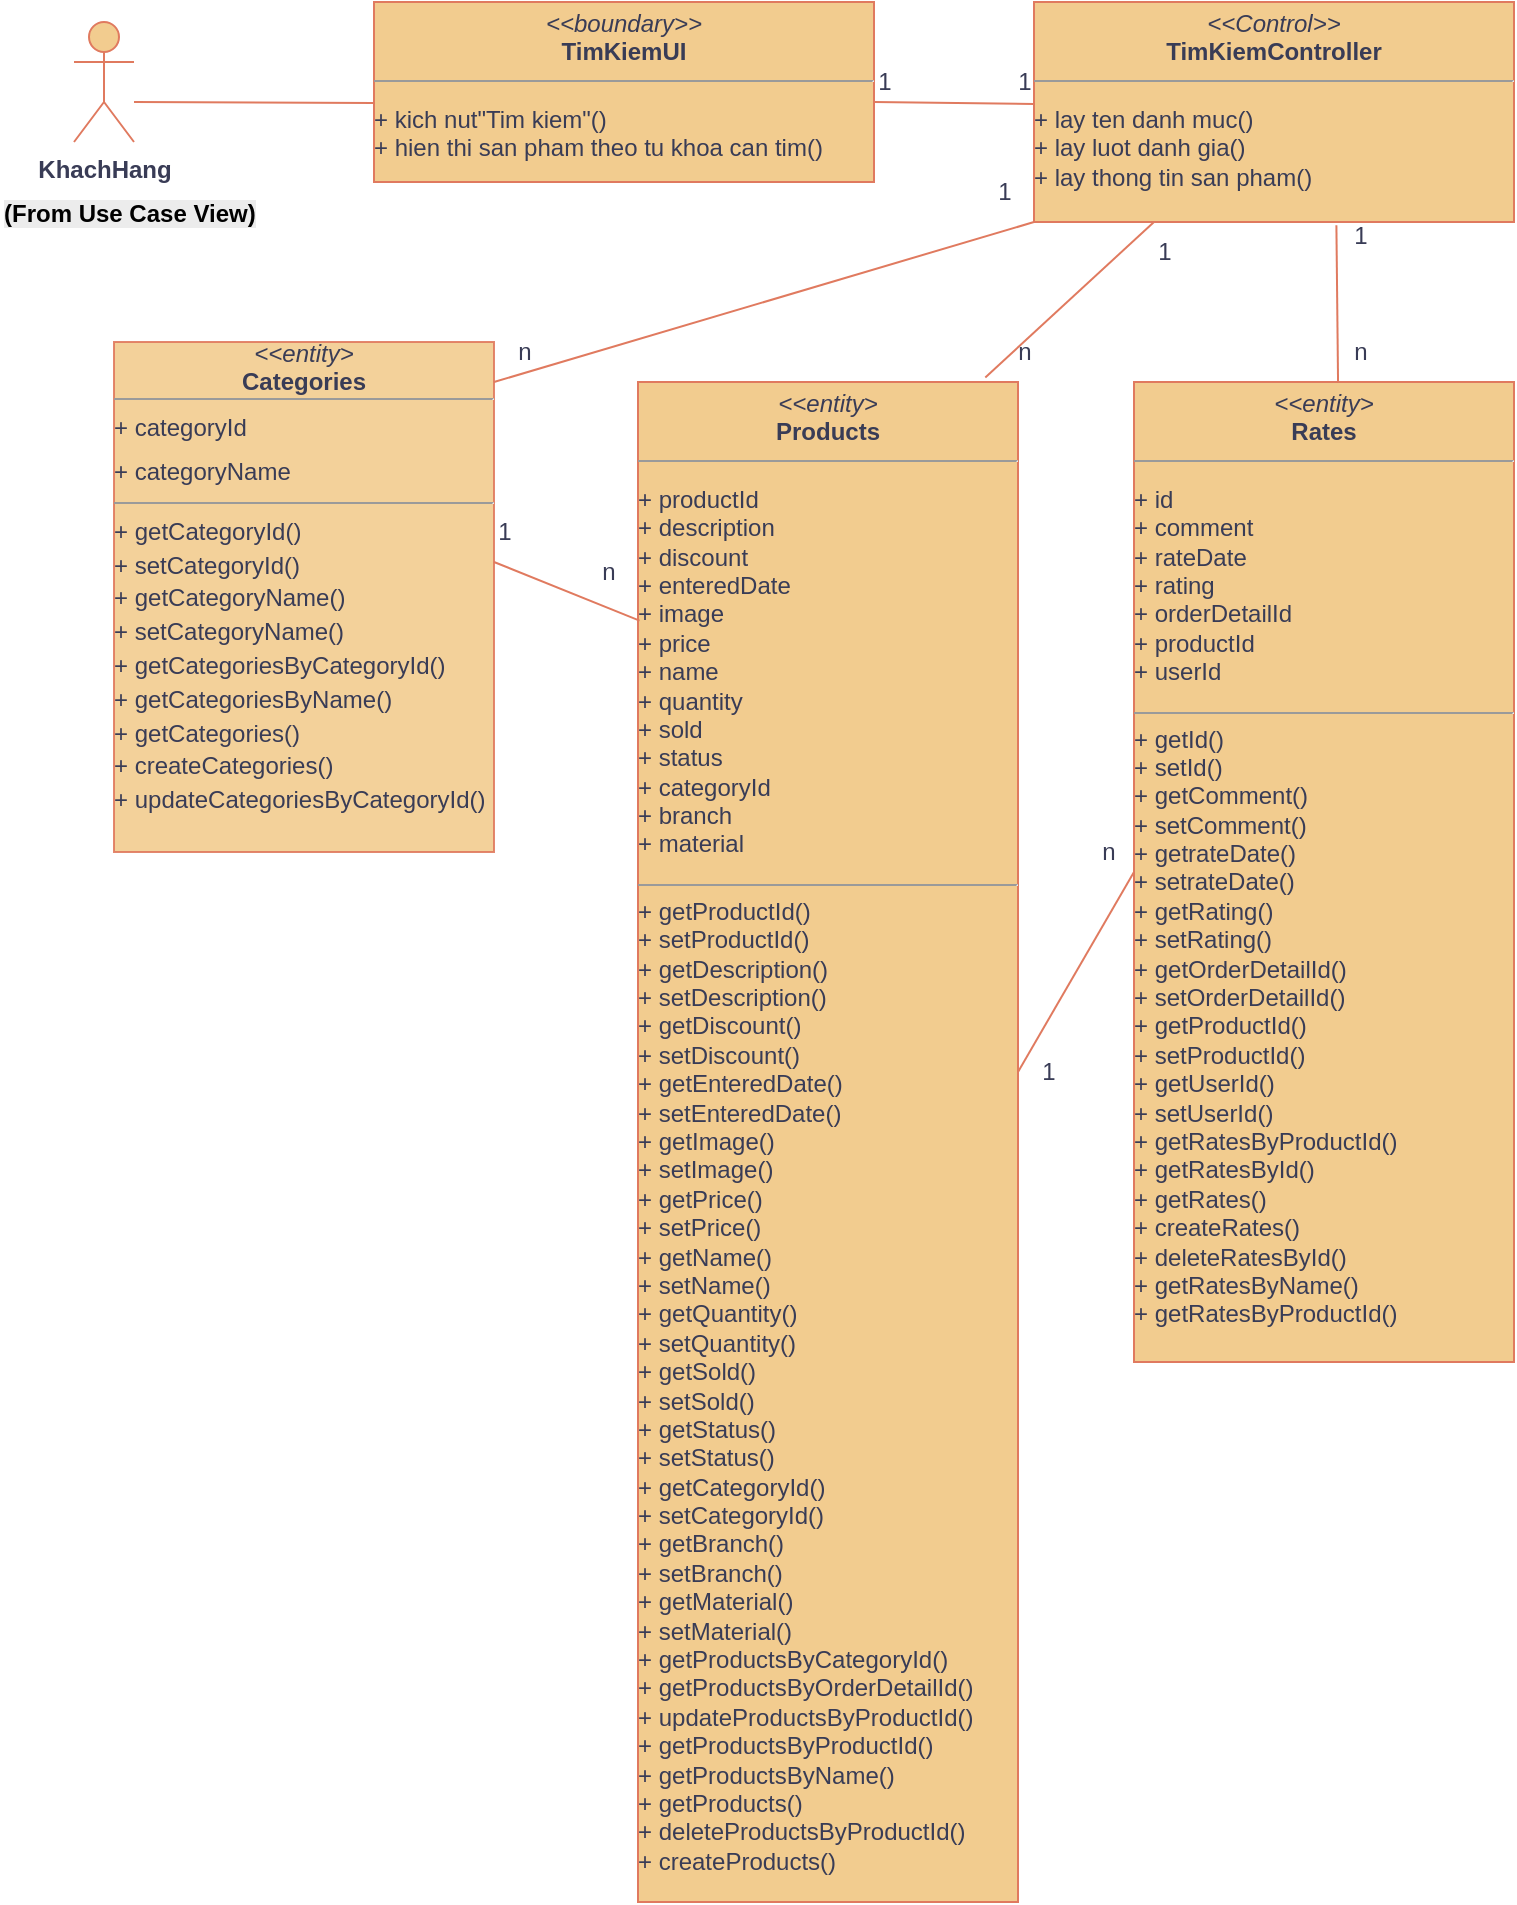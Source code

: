 <mxfile version="27.0.6">
  <diagram name="Trang-1" id="qXs11BSt1elTpoijfAks">
    <mxGraphModel grid="1" page="1" gridSize="10" guides="1" tooltips="1" connect="1" arrows="1" fold="1" pageScale="1" pageWidth="827" pageHeight="1169" math="0" shadow="0">
      <root>
        <mxCell id="0" />
        <mxCell id="1" parent="0" />
        <mxCell id="wQcn_tR6e5DafCpMi01z-1" value="&lt;p style=&quot;margin:0px;margin-top:4px;text-align:center;&quot;&gt;&lt;i&gt;&amp;lt;&amp;lt;boundary&amp;gt;&amp;gt;&lt;/i&gt;&lt;br&gt;&lt;b&gt;TimKiemUI&lt;/b&gt;&lt;/p&gt;&lt;hr size=&quot;1&quot;&gt;&lt;p style=&quot;white-space: pre-wrap;&quot; dir=&quot;auto&quot;&gt;+ kich nut&quot;Tim kiem&quot;()&lt;br&gt;+ hien thi san pham theo tu khoa can tim()&lt;br&gt;&lt;br&gt;&lt;/p&gt;&lt;p style=&quot;white-space: pre-wrap;&quot; dir=&quot;auto&quot;&gt;&lt;br&gt;&lt;/p&gt;&lt;p style=&quot;white-space: pre-wrap;&quot; dir=&quot;auto&quot;&gt;&lt;br&gt;&lt;/p&gt;&lt;p style=&quot;margin:0px;margin-left:4px;&quot;&gt;&lt;br&gt;&lt;/p&gt;" style="verticalAlign=top;align=left;overflow=fill;fontSize=12;fontFamily=Helvetica;html=1;rounded=0;shadow=0;comic=0;labelBackgroundColor=none;strokeWidth=1;fillColor=#F2CC8F;strokeColor=#E07A5F;fontColor=#393C56;" vertex="1" parent="1">
          <mxGeometry x="187" y="50" width="250" height="90" as="geometry" />
        </mxCell>
        <mxCell id="wQcn_tR6e5DafCpMi01z-2" value="&lt;p style=&quot;margin:0px;margin-top:4px;text-align:center;&quot;&gt;&lt;i&gt;&amp;lt;&amp;lt;entity&amp;gt;&lt;/i&gt;&lt;br&gt;&lt;b&gt;Rates&lt;/b&gt;&lt;/p&gt;&lt;hr size=&quot;1&quot;&gt;&lt;p style=&quot;&quot; dir=&quot;auto&quot;&gt;&lt;span style=&quot;white-space: pre-wrap;&quot;&gt;+ id  &lt;br/&gt;+ comment  &lt;br/&gt;+ rateDate  &lt;br/&gt;+ rating  &lt;br/&gt;+ orderDetailId  &lt;br/&gt;+ productId  &lt;br/&gt;+ userId  &lt;/span&gt;&lt;/p&gt;&lt;hr size=&quot;1&quot;&gt;&lt;div&gt;+ getId()&amp;nbsp;&amp;nbsp;&lt;/div&gt;&lt;div&gt;+ setId()&amp;nbsp;&amp;nbsp;&lt;/div&gt;&lt;div&gt;+ getComment()&amp;nbsp;&amp;nbsp;&lt;/div&gt;&lt;div&gt;+ setComment()&amp;nbsp;&amp;nbsp;&lt;/div&gt;&lt;div&gt;+ getrateDate()&amp;nbsp;&amp;nbsp;&lt;/div&gt;&lt;div&gt;+ setrateDate()&amp;nbsp;&amp;nbsp;&lt;/div&gt;&lt;div&gt;+ getRating()&amp;nbsp;&amp;nbsp;&lt;/div&gt;&lt;div&gt;+ setRating()&amp;nbsp;&amp;nbsp;&lt;/div&gt;&lt;div&gt;+ getOrderDetailId()&amp;nbsp;&amp;nbsp;&lt;/div&gt;&lt;div&gt;+ setOrderDetailId()&amp;nbsp;&amp;nbsp;&lt;/div&gt;&lt;div&gt;+ getProductId()&amp;nbsp;&amp;nbsp;&lt;/div&gt;&lt;div&gt;+ setProductId()&amp;nbsp;&amp;nbsp;&lt;/div&gt;&lt;div&gt;+ getUserId()&amp;nbsp;&amp;nbsp;&lt;/div&gt;&lt;div&gt;+ setUserId()&amp;nbsp;&amp;nbsp;&lt;/div&gt;&lt;div&gt;+ getRatesByProductId()&amp;nbsp;&amp;nbsp;&lt;/div&gt;&lt;div&gt;+ getRatesById()&amp;nbsp;&amp;nbsp;&lt;/div&gt;&lt;div&gt;+ getRates()&amp;nbsp;&amp;nbsp;&lt;/div&gt;&lt;div&gt;+ createRates()&amp;nbsp;&amp;nbsp;&lt;/div&gt;&lt;div&gt;+ deleteRatesById()&amp;nbsp;&amp;nbsp;&lt;/div&gt;&lt;div&gt;+ getRatesByName()&amp;nbsp;&amp;nbsp;&lt;/div&gt;&lt;div&gt;+ getRatesByProductId()&lt;/div&gt;&lt;div&gt;&lt;br&gt;&lt;p style=&quot;white-space: pre-wrap;&quot; dir=&quot;auto&quot;&gt;&lt;br&gt;&lt;/p&gt;&lt;/div&gt;" style="verticalAlign=top;align=left;overflow=fill;fontSize=12;fontFamily=Helvetica;html=1;rounded=0;shadow=0;comic=0;labelBackgroundColor=none;strokeWidth=1;fillColor=#F2CC8F;strokeColor=#E07A5F;fontColor=#393C56;" vertex="1" parent="1">
          <mxGeometry x="567" y="240" width="190" height="490" as="geometry" />
        </mxCell>
        <mxCell id="wQcn_tR6e5DafCpMi01z-3" value="&lt;p style=&quot;margin:0px;margin-top:4px;text-align:center;&quot;&gt;&lt;i&gt;&amp;lt;&amp;lt;Control&amp;gt;&amp;gt;&lt;/i&gt;&lt;br&gt;&lt;b&gt;TimKiem&lt;/b&gt;&lt;b&gt;Controller&lt;/b&gt;&lt;/p&gt;&lt;hr size=&quot;1&quot;&gt;&lt;p style=&quot;&quot; dir=&quot;auto&quot;&gt;&lt;span style=&quot;white-space: pre-wrap;&quot;&gt;+ lay ten danh muc()  &lt;br/&gt;+ lay luot danh gia()  &lt;br/&gt;+ lay thong tin san pham()  &lt;/span&gt;&lt;/p&gt;&lt;p style=&quot;white-space: pre-wrap;&quot; dir=&quot;auto&quot;&gt;&lt;/p&gt;&lt;p style=&quot;white-space: pre-wrap;&quot; dir=&quot;auto&quot;&gt;&lt;br&gt;&lt;/p&gt;&lt;p style=&quot;margin:0px;margin-left:4px;&quot;&gt;&lt;br&gt;&lt;/p&gt;" style="verticalAlign=top;align=left;overflow=fill;fontSize=12;fontFamily=Helvetica;html=1;rounded=0;shadow=0;comic=0;labelBackgroundColor=none;strokeWidth=1;fillColor=#F2CC8F;strokeColor=#E07A5F;fontColor=#393C56;" vertex="1" parent="1">
          <mxGeometry x="517" y="50" width="240" height="110" as="geometry" />
        </mxCell>
        <mxCell id="wQcn_tR6e5DafCpMi01z-4" value="&lt;b&gt;KhachHang&lt;/b&gt;" style="shape=umlActor;verticalLabelPosition=bottom;verticalAlign=top;html=1;outlineConnect=0;textShadow=0;labelBorderColor=none;labelBackgroundColor=none;fillColor=#F2CC8F;strokeColor=#E07A5F;fontColor=#393C56;" vertex="1" parent="1">
          <mxGeometry x="37" y="60" width="30" height="60" as="geometry" />
        </mxCell>
        <mxCell id="wQcn_tR6e5DafCpMi01z-5" value="" style="endArrow=none;html=1;rounded=0;labelBackgroundColor=none;fontColor=default;strokeColor=#E07A5F;" edge="1" parent="1">
          <mxGeometry relative="1" as="geometry">
            <mxPoint x="67" y="100" as="sourcePoint" />
            <mxPoint x="187" y="100.5" as="targetPoint" />
          </mxGeometry>
        </mxCell>
        <mxCell id="wQcn_tR6e5DafCpMi01z-6" value="" style="endArrow=none;html=1;rounded=0;labelBackgroundColor=none;fontColor=default;strokeColor=#E07A5F;" edge="1" parent="1">
          <mxGeometry relative="1" as="geometry">
            <mxPoint x="437" y="100" as="sourcePoint" />
            <mxPoint x="517" y="101" as="targetPoint" />
          </mxGeometry>
        </mxCell>
        <mxCell id="wQcn_tR6e5DafCpMi01z-7" value="1" style="text;html=1;align=center;verticalAlign=middle;resizable=0;points=[];autosize=1;strokeColor=none;fillColor=none;labelBackgroundColor=none;fontColor=#393C56;" vertex="1" parent="1">
          <mxGeometry x="427" y="75" width="30" height="30" as="geometry" />
        </mxCell>
        <mxCell id="wQcn_tR6e5DafCpMi01z-8" value="1" style="text;html=1;align=center;verticalAlign=middle;resizable=0;points=[];autosize=1;strokeColor=none;fillColor=none;labelBackgroundColor=none;fontColor=#393C56;" vertex="1" parent="1">
          <mxGeometry x="497" y="75" width="30" height="30" as="geometry" />
        </mxCell>
        <mxCell id="wQcn_tR6e5DafCpMi01z-9" value="" style="endArrow=none;html=1;rounded=0;entryX=0.537;entryY=0.001;entryDx=0;entryDy=0;entryPerimeter=0;exitX=0.63;exitY=1.015;exitDx=0;exitDy=0;exitPerimeter=0;labelBackgroundColor=none;fontColor=default;strokeColor=#E07A5F;" edge="1" parent="1" source="wQcn_tR6e5DafCpMi01z-3" target="wQcn_tR6e5DafCpMi01z-2">
          <mxGeometry relative="1" as="geometry">
            <mxPoint x="669" y="170" as="sourcePoint" />
            <mxPoint x="677" y="153.5" as="targetPoint" />
          </mxGeometry>
        </mxCell>
        <mxCell id="wQcn_tR6e5DafCpMi01z-10" value="1" style="text;html=1;align=center;verticalAlign=middle;resizable=0;points=[];autosize=1;strokeColor=none;fillColor=none;labelBackgroundColor=none;fontColor=#393C56;" vertex="1" parent="1">
          <mxGeometry x="665" y="152" width="30" height="30" as="geometry" />
        </mxCell>
        <mxCell id="wQcn_tR6e5DafCpMi01z-11" value="n" style="text;html=1;align=center;verticalAlign=middle;resizable=0;points=[];autosize=1;strokeColor=none;fillColor=none;labelBackgroundColor=none;fontColor=#393C56;" vertex="1" parent="1">
          <mxGeometry x="665" y="210" width="30" height="30" as="geometry" />
        </mxCell>
        <mxCell id="wQcn_tR6e5DafCpMi01z-12" value="&lt;p style=&quot;margin:0px;margin-top:4px;text-align:center;&quot;&gt;&lt;i&gt;&amp;lt;&amp;lt;entity&amp;gt;&lt;/i&gt;&lt;br&gt;&lt;b&gt;Products&lt;/b&gt;&lt;/p&gt;&lt;hr size=&quot;1&quot;&gt;&lt;p style=&quot;white-space: pre-wrap;&quot; dir=&quot;auto&quot;&gt;+ productId  &lt;br&gt;+ description  &lt;br&gt;+ discount  &lt;br&gt;+ enteredDate  &lt;br&gt;+ image  &lt;br&gt;+ price  &lt;br&gt;+ name  &lt;br&gt;+ quantity  &lt;br&gt;+ sold  &lt;br&gt;+ status  &lt;br&gt;+ categoryId  &lt;br&gt;+ branch  &lt;br&gt;+ material&lt;span style=&quot;white-space: nowrap;&quot;&gt;&amp;nbsp;&amp;nbsp;&lt;/span&gt;&lt;/p&gt;&lt;hr size=&quot;1&quot;&gt;&lt;div&gt;+ getProductId()&amp;nbsp;&amp;nbsp;&lt;/div&gt;&lt;div&gt;+ setProductId()&amp;nbsp;&amp;nbsp;&lt;/div&gt;&lt;div&gt;+ getDescription()&amp;nbsp;&amp;nbsp;&lt;/div&gt;&lt;div&gt;+ setDescription()&amp;nbsp;&amp;nbsp;&lt;/div&gt;&lt;div&gt;+ getDiscount()&amp;nbsp;&amp;nbsp;&lt;/div&gt;&lt;div&gt;+ setDiscount()&amp;nbsp;&amp;nbsp;&lt;/div&gt;&lt;div&gt;+ getEnteredDate()&amp;nbsp;&amp;nbsp;&lt;/div&gt;&lt;div&gt;+ setEnteredDate()&amp;nbsp;&amp;nbsp;&lt;/div&gt;&lt;div&gt;+ getImage()&amp;nbsp;&amp;nbsp;&lt;/div&gt;&lt;div&gt;+ setImage()&amp;nbsp;&amp;nbsp;&lt;/div&gt;&lt;div&gt;+ getPrice()&amp;nbsp;&amp;nbsp;&lt;/div&gt;&lt;div&gt;+ setPrice()&amp;nbsp;&amp;nbsp;&lt;/div&gt;&lt;div&gt;+ getName()&amp;nbsp;&amp;nbsp;&lt;/div&gt;&lt;div&gt;+ setName()&amp;nbsp;&amp;nbsp;&lt;/div&gt;&lt;div&gt;+ getQuantity()&amp;nbsp;&amp;nbsp;&lt;/div&gt;&lt;div&gt;+ setQuantity()&amp;nbsp;&amp;nbsp;&lt;/div&gt;&lt;div&gt;+ getSold()&amp;nbsp;&amp;nbsp;&lt;/div&gt;&lt;div&gt;+ setSold()&amp;nbsp;&amp;nbsp;&lt;/div&gt;&lt;div&gt;+ getStatus()&amp;nbsp;&amp;nbsp;&lt;/div&gt;&lt;div&gt;+ setStatus()&amp;nbsp;&amp;nbsp;&lt;/div&gt;&lt;div&gt;+ getCategoryId()&amp;nbsp;&amp;nbsp;&lt;/div&gt;&lt;div&gt;+ setCategoryId()&amp;nbsp;&amp;nbsp;&lt;/div&gt;&lt;div&gt;+ getBranch()&amp;nbsp;&amp;nbsp;&lt;/div&gt;&lt;div&gt;+ setBranch()&amp;nbsp;&amp;nbsp;&lt;/div&gt;&lt;div&gt;+ getMaterial()&amp;nbsp;&amp;nbsp;&lt;/div&gt;&lt;div&gt;+ setMaterial()&amp;nbsp;&amp;nbsp;&lt;/div&gt;&lt;div&gt;+ getProductsByCategoryId()&amp;nbsp;&amp;nbsp;&lt;/div&gt;&lt;div&gt;+ getProductsByOrderDetailId()&amp;nbsp;&amp;nbsp;&lt;/div&gt;&lt;div&gt;+ updateProductsByProductId()&amp;nbsp;&amp;nbsp;&lt;/div&gt;&lt;div&gt;+ getProductsByProductId()&amp;nbsp;&amp;nbsp;&lt;/div&gt;&lt;div&gt;+ getProductsByName()&amp;nbsp;&amp;nbsp;&lt;/div&gt;&lt;div&gt;+ getProducts()&amp;nbsp;&amp;nbsp;&lt;/div&gt;&lt;div&gt;+ deleteProductsByProductId()&amp;nbsp;&amp;nbsp;&lt;/div&gt;&lt;div&gt;+ createProducts()&amp;nbsp;&amp;nbsp;&lt;/div&gt;" style="verticalAlign=top;align=left;overflow=fill;fontSize=12;fontFamily=Helvetica;html=1;rounded=0;shadow=0;comic=0;labelBackgroundColor=none;strokeWidth=1;fillColor=#F2CC8F;strokeColor=#E07A5F;fontColor=#393C56;" vertex="1" parent="1">
          <mxGeometry x="319" y="240" width="190" height="760" as="geometry" />
        </mxCell>
        <mxCell id="wQcn_tR6e5DafCpMi01z-13" value="&lt;div style=&quot;line-height: 40%;&quot;&gt;&lt;p style=&quot;margin:0px;margin-top:4px;text-align:center;&quot;&gt;&lt;i&gt;&amp;lt;&amp;lt;entity&amp;gt;&lt;/i&gt;&lt;/p&gt;&lt;p style=&quot;margin:0px;margin-top:4px;text-align:center;&quot;&gt;&lt;i&gt;&lt;br&gt;&lt;/i&gt;&lt;b&gt;Categories&lt;/b&gt;&lt;/p&gt;&lt;hr size=&quot;1&quot;&gt;&lt;p style=&quot;white-space: pre-wrap;&quot; dir=&quot;auto&quot;&gt;+ categoryId&lt;/p&gt;&lt;p style=&quot;white-space: pre-wrap;&quot; dir=&quot;auto&quot;&gt;&lt;br&gt;+ categoryName&lt;/p&gt;&lt;hr size=&quot;1&quot;&gt;&lt;p data-pm-slice=&quot;1 1 []&quot;&gt;+ getCategoryId()&lt;br&gt;&lt;/p&gt;&lt;p&gt;+ setCategoryId()&lt;br&gt;&lt;/p&gt;&lt;p&gt;+ getCategoryName()&lt;br&gt;&lt;/p&gt;&lt;p&gt;+ setCategoryName()&lt;br&gt;&lt;/p&gt;&lt;p&gt;+ getCategoriesByCategoryId()&lt;br&gt;&lt;/p&gt;&lt;p&gt;+ getCategoriesByName()&lt;br&gt;&lt;/p&gt;&lt;p&gt;+ getCategories()&lt;/p&gt;&lt;p&gt;+ createCategories()&lt;/p&gt;&lt;p&gt;+ updateCategoriesByCategoryId()&lt;/p&gt;&lt;/div&gt;" style="verticalAlign=top;align=left;overflow=fill;fontSize=12;fontFamily=Helvetica;html=1;rounded=0;shadow=0;comic=0;labelBackgroundColor=none;strokeWidth=1;opacity=90;fillColor=#F2CC8F;strokeColor=#E07A5F;fontColor=#393C56;" vertex="1" parent="1">
          <mxGeometry x="57" y="220" width="190" height="255" as="geometry" />
        </mxCell>
        <mxCell id="wQcn_tR6e5DafCpMi01z-14" value="" style="endArrow=none;html=1;rounded=0;labelBackgroundColor=none;fontColor=default;entryX=0.004;entryY=0.157;entryDx=0;entryDy=0;entryPerimeter=0;strokeColor=#E07A5F;" edge="1" parent="1" target="wQcn_tR6e5DafCpMi01z-12">
          <mxGeometry relative="1" as="geometry">
            <mxPoint x="247" y="330" as="sourcePoint" />
            <mxPoint x="367" y="330.5" as="targetPoint" />
          </mxGeometry>
        </mxCell>
        <mxCell id="wQcn_tR6e5DafCpMi01z-15" value="n" style="text;html=1;align=center;verticalAlign=middle;resizable=0;points=[];autosize=1;strokeColor=none;fillColor=none;labelBackgroundColor=none;fontColor=#393C56;" vertex="1" parent="1">
          <mxGeometry x="289" y="320" width="30" height="30" as="geometry" />
        </mxCell>
        <mxCell id="wQcn_tR6e5DafCpMi01z-16" value="1" style="text;html=1;align=center;verticalAlign=middle;resizable=0;points=[];autosize=1;strokeColor=none;fillColor=none;labelBackgroundColor=none;fontColor=#393C56;" vertex="1" parent="1">
          <mxGeometry x="237" y="300" width="30" height="30" as="geometry" />
        </mxCell>
        <mxCell id="wQcn_tR6e5DafCpMi01z-17" value="" style="endArrow=none;html=1;rounded=0;labelBackgroundColor=none;fontColor=default;entryX=0;entryY=1;entryDx=0;entryDy=0;strokeColor=#E07A5F;" edge="1" parent="1" target="wQcn_tR6e5DafCpMi01z-3">
          <mxGeometry relative="1" as="geometry">
            <mxPoint x="247" y="240" as="sourcePoint" />
            <mxPoint x="367" y="240.5" as="targetPoint" />
          </mxGeometry>
        </mxCell>
        <mxCell id="wQcn_tR6e5DafCpMi01z-18" value="1" style="text;html=1;align=center;verticalAlign=middle;resizable=0;points=[];autosize=1;strokeColor=none;fillColor=none;labelBackgroundColor=none;fontColor=#393C56;" vertex="1" parent="1">
          <mxGeometry x="487" y="130" width="30" height="30" as="geometry" />
        </mxCell>
        <mxCell id="wQcn_tR6e5DafCpMi01z-19" value="n" style="text;html=1;align=center;verticalAlign=middle;resizable=0;points=[];autosize=1;strokeColor=none;fillColor=none;labelBackgroundColor=none;fontColor=#393C56;" vertex="1" parent="1">
          <mxGeometry x="247" y="210" width="30" height="30" as="geometry" />
        </mxCell>
        <mxCell id="wQcn_tR6e5DafCpMi01z-20" value="" style="endArrow=none;html=1;rounded=0;labelBackgroundColor=none;fontColor=default;entryX=0.914;entryY=-0.003;entryDx=0;entryDy=0;entryPerimeter=0;exitX=0.25;exitY=1;exitDx=0;exitDy=0;strokeColor=#E07A5F;" edge="1" parent="1" source="wQcn_tR6e5DafCpMi01z-3" target="wQcn_tR6e5DafCpMi01z-12">
          <mxGeometry relative="1" as="geometry">
            <mxPoint x="544" y="160" as="sourcePoint" />
            <mxPoint x="647" y="190.5" as="targetPoint" />
          </mxGeometry>
        </mxCell>
        <mxCell id="wQcn_tR6e5DafCpMi01z-21" value="1" style="text;html=1;align=center;verticalAlign=middle;resizable=0;points=[];autosize=1;strokeColor=none;fillColor=none;labelBackgroundColor=none;fontColor=#393C56;" vertex="1" parent="1">
          <mxGeometry x="567" y="160" width="30" height="30" as="geometry" />
        </mxCell>
        <mxCell id="wQcn_tR6e5DafCpMi01z-22" value="n" style="text;html=1;align=center;verticalAlign=middle;resizable=0;points=[];autosize=1;strokeColor=none;fillColor=none;labelBackgroundColor=none;fontColor=#393C56;" vertex="1" parent="1">
          <mxGeometry x="497" y="210" width="30" height="30" as="geometry" />
        </mxCell>
        <mxCell id="wQcn_tR6e5DafCpMi01z-23" value="&lt;b style=&quot;forced-color-adjust: none; color: rgb(0, 0, 0); font-family: Helvetica; font-size: 12px; font-style: normal; font-variant-ligatures: normal; font-variant-caps: normal; letter-spacing: normal; orphans: 2; text-align: center; text-indent: 0px; text-transform: none; widows: 2; word-spacing: 0px; -webkit-text-stroke-width: 0px; white-space: nowrap; background-color: rgb(236, 236, 236); text-decoration-thickness: initial; text-decoration-style: initial; text-decoration-color: initial;&quot;&gt;(From Use Case View)&lt;/b&gt;" style="text;whiteSpace=wrap;html=1;labelBackgroundColor=none;fontColor=#393C56;" vertex="1" parent="1">
          <mxGeometry y="142" width="160" height="40" as="geometry" />
        </mxCell>
        <mxCell id="wQcn_tR6e5DafCpMi01z-24" value="" style="endArrow=none;html=1;rounded=0;labelBackgroundColor=none;fontColor=default;entryX=0.914;entryY=-0.003;entryDx=0;entryDy=0;entryPerimeter=0;exitX=0;exitY=0.5;exitDx=0;exitDy=0;strokeColor=#E07A5F;" edge="1" parent="1" source="wQcn_tR6e5DafCpMi01z-2">
          <mxGeometry relative="1" as="geometry">
            <mxPoint x="575" y="507" as="sourcePoint" />
            <mxPoint x="509" y="585" as="targetPoint" />
          </mxGeometry>
        </mxCell>
        <mxCell id="wQcn_tR6e5DafCpMi01z-25" value="1" style="text;html=1;align=center;verticalAlign=middle;resizable=0;points=[];autosize=1;strokeColor=none;fillColor=none;labelBackgroundColor=none;fontColor=#393C56;" vertex="1" parent="1">
          <mxGeometry x="509" y="570" width="30" height="30" as="geometry" />
        </mxCell>
        <mxCell id="wQcn_tR6e5DafCpMi01z-26" value="n" style="text;html=1;align=center;verticalAlign=middle;resizable=0;points=[];autosize=1;strokeColor=none;fillColor=none;labelBackgroundColor=none;fontColor=#393C56;" vertex="1" parent="1">
          <mxGeometry x="539" y="460" width="30" height="30" as="geometry" />
        </mxCell>
      </root>
    </mxGraphModel>
  </diagram>
</mxfile>
